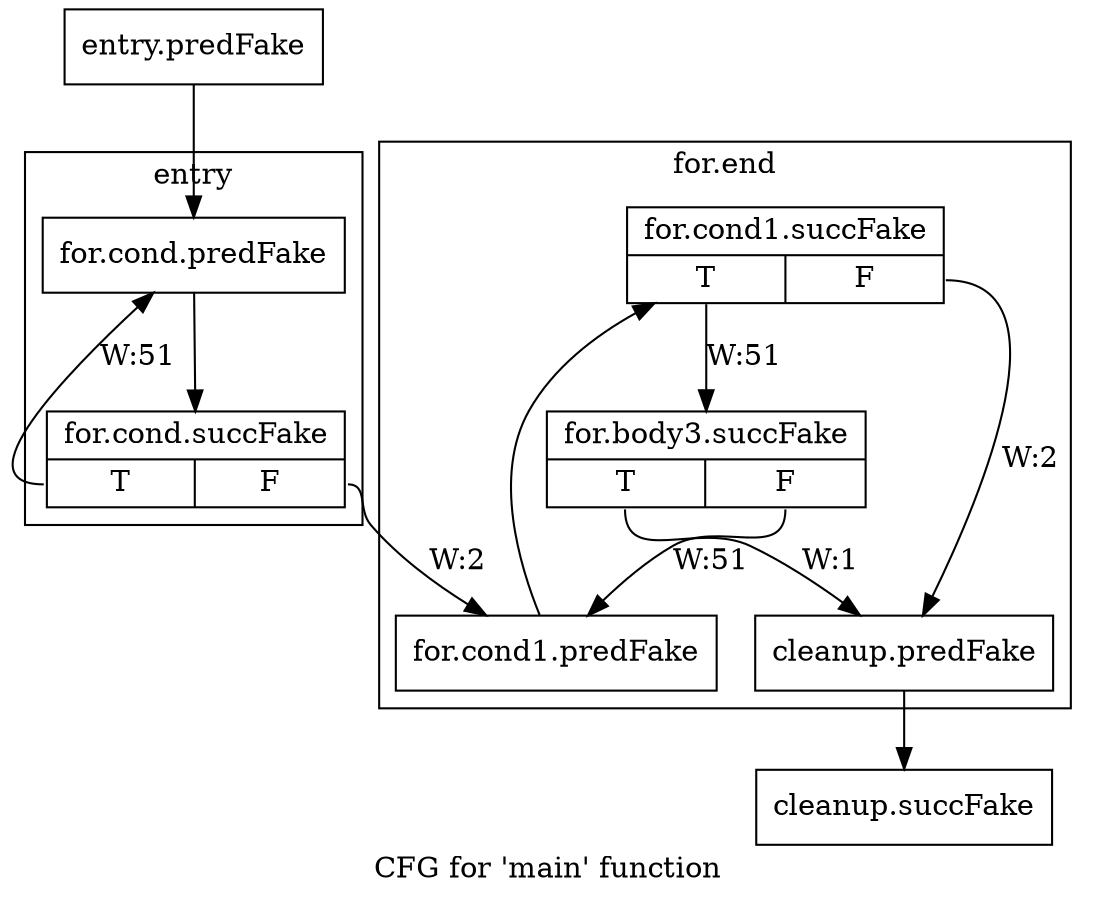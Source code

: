 digraph "CFG for 'main' function" {
	label="CFG for 'main' function";

	Node0x421c680 [shape=record,filename="",linenumber="",label="{entry.predFake}"];
	Node0x421c680 -> Node0x421ce20[ callList="" memoryops="" filename="../../../testbench.cpp" execusionnum="1"];
	Node0x421c350 [shape=record,filename="../../../testbench.cpp",linenumber="44",label="{cleanup.predFake}"];
	Node0x421c350 -> Node0x41a0240[ callList="" memoryops="" filename="../../../testbench.cpp" execusionnum="1"];
	Node0x41a0240 [shape=record,filename="../../../testbench.cpp",linenumber="44",label="{cleanup.succFake}"];
subgraph cluster_0 {
	label="for.end";
	tripcount="0";
	invocationtime="2";

	Node0x42384d0 [shape=record,filename="../../../testbench.cpp",linenumber="33",label="{for.cond1.predFake}"];
	Node0x42384d0 -> Node0x43a79c0[ callList="" memoryops="" filename="../../../testbench.cpp" execusionnum="51"];
	Node0x43a79c0 [shape=record,filename="../../../testbench.cpp",linenumber="33",label="{for.cond1.succFake|{<s0>T|<s1>F}}"];
	Node0x43a79c0:s0 -> Node0x43a7aa0[label="W:51" callList="" memoryops="" filename="../../../testbench.cpp" execusionnum="50"];
	Node0x43a79c0:s1 -> Node0x421c350[label="W:2" callList="" memoryops="" filename="../../../testbench.cpp" execusionnum="1"];
	Node0x43a7aa0 [shape=record,filename="../../../testbench.cpp",linenumber="37",label="{for.body3.succFake|{<s0>T|<s1>F}}"];
	Node0x43a7aa0:s0 -> Node0x421c350[label="W:1" callList="" memoryops="" filename="../../../testbench.cpp" execusionnum="0"];
	Node0x43a7aa0:s1 -> Node0x42384d0[label="W:51" callList="" memoryops="" filename="../../../testbench.cpp" execusionnum="50"];
}
subgraph cluster_1 {
	label="entry";
	tripcount="50";
	invocationtime="1";

	Node0x421ce20 [shape=record,filename="../../../testbench.cpp",linenumber="28",label="{for.cond.predFake}"];
	Node0x421ce20 -> Node0x43a77b0[ callList="" memoryops="" filename="../../../testbench.cpp" execusionnum="51"];
	Node0x43a77b0 [shape=record,filename="../../../testbench.cpp",linenumber="28",label="{for.cond.succFake|{<s0>T|<s1>F}}"];
	Node0x43a77b0:s0 -> Node0x421ce20[label="W:51" callList="" memoryops="" filename="../../../testbench.cpp" execusionnum="50"];
	Node0x43a77b0:s1 -> Node0x42384d0[label="W:2" callList="1:31" memoryops="" filename="../../../testbench.cpp" execusionnum="1"];
}
}
